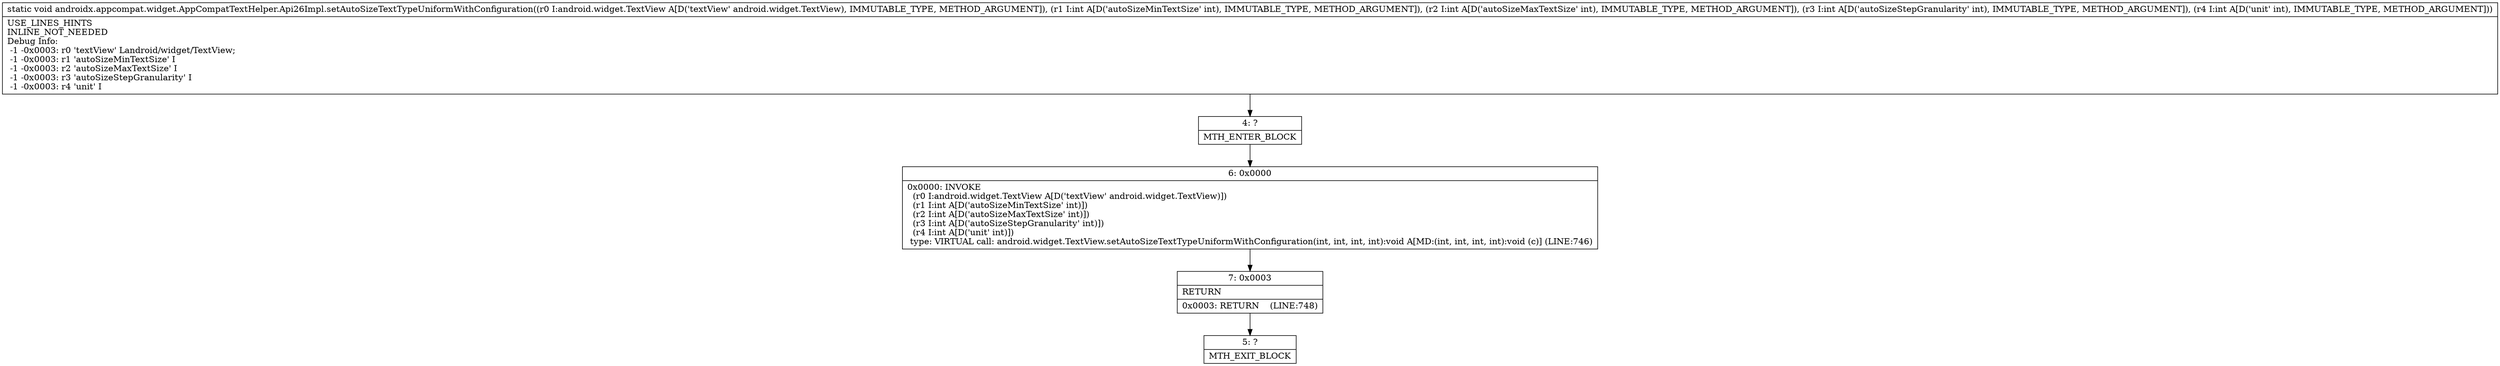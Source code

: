 digraph "CFG forandroidx.appcompat.widget.AppCompatTextHelper.Api26Impl.setAutoSizeTextTypeUniformWithConfiguration(Landroid\/widget\/TextView;IIII)V" {
Node_4 [shape=record,label="{4\:\ ?|MTH_ENTER_BLOCK\l}"];
Node_6 [shape=record,label="{6\:\ 0x0000|0x0000: INVOKE  \l  (r0 I:android.widget.TextView A[D('textView' android.widget.TextView)])\l  (r1 I:int A[D('autoSizeMinTextSize' int)])\l  (r2 I:int A[D('autoSizeMaxTextSize' int)])\l  (r3 I:int A[D('autoSizeStepGranularity' int)])\l  (r4 I:int A[D('unit' int)])\l type: VIRTUAL call: android.widget.TextView.setAutoSizeTextTypeUniformWithConfiguration(int, int, int, int):void A[MD:(int, int, int, int):void (c)] (LINE:746)\l}"];
Node_7 [shape=record,label="{7\:\ 0x0003|RETURN\l|0x0003: RETURN    (LINE:748)\l}"];
Node_5 [shape=record,label="{5\:\ ?|MTH_EXIT_BLOCK\l}"];
MethodNode[shape=record,label="{static void androidx.appcompat.widget.AppCompatTextHelper.Api26Impl.setAutoSizeTextTypeUniformWithConfiguration((r0 I:android.widget.TextView A[D('textView' android.widget.TextView), IMMUTABLE_TYPE, METHOD_ARGUMENT]), (r1 I:int A[D('autoSizeMinTextSize' int), IMMUTABLE_TYPE, METHOD_ARGUMENT]), (r2 I:int A[D('autoSizeMaxTextSize' int), IMMUTABLE_TYPE, METHOD_ARGUMENT]), (r3 I:int A[D('autoSizeStepGranularity' int), IMMUTABLE_TYPE, METHOD_ARGUMENT]), (r4 I:int A[D('unit' int), IMMUTABLE_TYPE, METHOD_ARGUMENT]))  | USE_LINES_HINTS\lINLINE_NOT_NEEDED\lDebug Info:\l  \-1 \-0x0003: r0 'textView' Landroid\/widget\/TextView;\l  \-1 \-0x0003: r1 'autoSizeMinTextSize' I\l  \-1 \-0x0003: r2 'autoSizeMaxTextSize' I\l  \-1 \-0x0003: r3 'autoSizeStepGranularity' I\l  \-1 \-0x0003: r4 'unit' I\l}"];
MethodNode -> Node_4;Node_4 -> Node_6;
Node_6 -> Node_7;
Node_7 -> Node_5;
}

